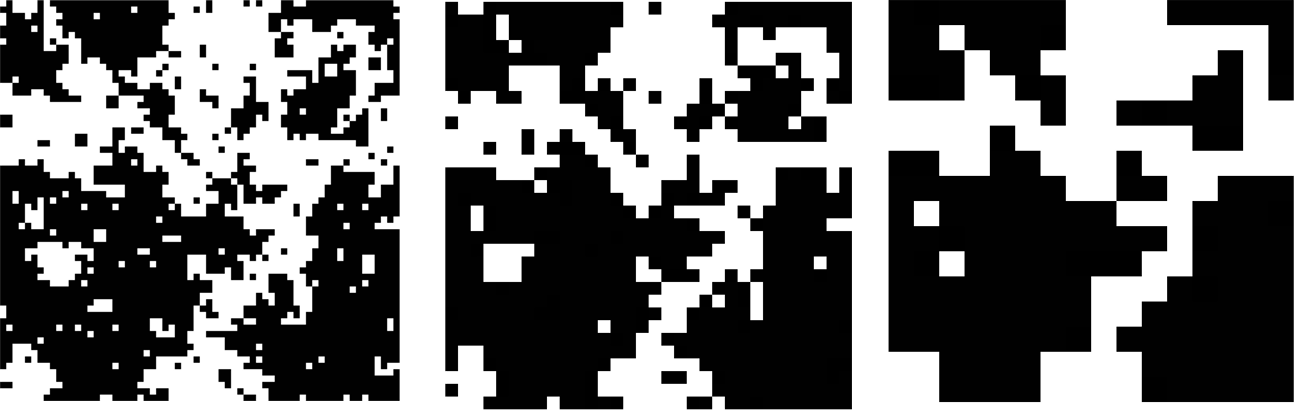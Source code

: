 <?xml version="1.0"?>
<!DOCTYPE ipe SYSTEM "ipe.dtd">
<ipe version="70212" creator="Ipe 7.2.12">
<info created="D:20190531204139" modified="D:20190531204139"/>
<bitmap id="1" width="32" height="32" BitsPerComponent="8" ColorSpace="DeviceGray" Filter="FlateDecode" length="221" encoding="base64">
eNptUksWxDAIwvsf2tYPBtPmzWJSUBBj7jAevBePI5/i69zcCdevqy44u2SjwsF+g/MfOwCl
LvWe9FMn1UF4myaOwV8Vuu8JQjcuSUiJUqafLJKeLcGJoE5bImldL9UoYjsZ3zhhhGGm+3uK
bZek93iQ/Ix2T7DgeFngACtlS+0HhiFW07PsSqw82x9+ppoEuUFq0OimL3TJb/IsgfZvvIJs
ezDbjbs39M1uTg83ONR/XJ3L/R7uyHaqKuKftNwvd7hxrKRWNJCs+ZqgFYYb3w0mPCc56PIs
Hpp4da0=
</bitmap>
<bitmap id="2" width="16" height="16" BitsPerComponent="8" ColorSpace="DeviceGray" Filter="FlateDecode" length="78" encoding="base64">
eNpVjgESACEIApf/P5or0bFjckpESOjCBwrujRtNTGfgNKiH1gwsNLrZhlTxrGEJU4nrH9zg
Os3UixIQn4U7UY/hA/zjN3n7bH/aVV4u
</bitmap>
<bitmap id="3" width="64" height="63" BitsPerComponent="8" ColorSpace="DeviceGray" Filter="FlateDecode" length="500" encoding="base64">
eNqdV9FywzAIO/3/R6vr1bERCNwuD7vOjjAWIAjBvwdEfcjP1nrh/RdMLxILz7SKZ2OZ+Vgx
h2wjASkOTOh9rttlwfM5h9lfY54Gv9yoDhkOyc7CIjVeOKz0+LQW6bKxOeGjev4wTstltNjg
cbgQxAnH8GzCbLRD6mgCHvzmj46utY3u6OVl5tCwDNrFVB3VgR0OitOaNJvGzbx5I7EQL0wD
Op6Gf/NqgLPL0SIApWh4eTIjGvITp8aSHhHCtssFI54VH91P+0UmoHXOmPglXilJcpFAougS
RpGgyb+rGKgoCH4wg6E8Ra8wgFFVIuNKJSFVT819tNGUahQBJn3/QlVO0wWqAhZGr3hN96jy
BGwW7ZpmMmp0nh2+beA4F3BtK1TTdoHSFSWcO2LSe9D0ZhEgFr3EjO+aYXXcG8WIL5IwzBGH
ZfJ2EgdWpimoo8Y2uGFScYlMyQYachGUz0YmDnKHjS7xZQRs40eaWrXn016+nu+iFia/KVNh
r195Dz5ec87j+V/05QJd0iG2NbdvCrbM903U7vdIkwd/uHfqQ617+WfI2F7yGu9ZB6TvvB2j
h99CVmf4kehG0m+SI2P75etPS1M1s9alyk2zDe0rHD6eWuHVYemGn5oU7eigg873aJSRAa0B
r4p0d9DvxfXrBXgttbU=
</bitmap>
<ipestyle name="basic">
<symbol name="arrow/arc(spx)">
<path stroke="sym-stroke" fill="sym-stroke" pen="sym-pen">
0 0 m
-1 0.333 l
-1 -0.333 l
h
</path>
</symbol>
<symbol name="arrow/farc(spx)">
<path stroke="sym-stroke" fill="white" pen="sym-pen">
0 0 m
-1 0.333 l
-1 -0.333 l
h
</path>
</symbol>
<symbol name="arrow/ptarc(spx)">
<path stroke="sym-stroke" fill="sym-stroke" pen="sym-pen">
0 0 m
-1 0.333 l
-0.8 0 l
-1 -0.333 l
h
</path>
</symbol>
<symbol name="arrow/fptarc(spx)">
<path stroke="sym-stroke" fill="white" pen="sym-pen">
0 0 m
-1 0.333 l
-0.8 0 l
-1 -0.333 l
h
</path>
</symbol>
<symbol name="mark/circle(sx)" transformations="translations">
<path fill="sym-stroke">
0.6 0 0 0.6 0 0 e
0.4 0 0 0.4 0 0 e
</path>
</symbol>
<symbol name="mark/disk(sx)" transformations="translations">
<path fill="sym-stroke">
0.6 0 0 0.6 0 0 e
</path>
</symbol>
<symbol name="mark/fdisk(sfx)" transformations="translations">
<group>
<path fill="sym-fill">
0.5 0 0 0.5 0 0 e
</path>
<path fill="sym-stroke" fillrule="eofill">
0.6 0 0 0.6 0 0 e
0.4 0 0 0.4 0 0 e
</path>
</group>
</symbol>
<symbol name="mark/box(sx)" transformations="translations">
<path fill="sym-stroke" fillrule="eofill">
-0.6 -0.6 m
0.6 -0.6 l
0.6 0.6 l
-0.6 0.6 l
h
-0.4 -0.4 m
0.4 -0.4 l
0.4 0.4 l
-0.4 0.4 l
h
</path>
</symbol>
<symbol name="mark/square(sx)" transformations="translations">
<path fill="sym-stroke">
-0.6 -0.6 m
0.6 -0.6 l
0.6 0.6 l
-0.6 0.6 l
h
</path>
</symbol>
<symbol name="mark/fsquare(sfx)" transformations="translations">
<group>
<path fill="sym-fill">
-0.5 -0.5 m
0.5 -0.5 l
0.5 0.5 l
-0.5 0.5 l
h
</path>
<path fill="sym-stroke" fillrule="eofill">
-0.6 -0.6 m
0.6 -0.6 l
0.6 0.6 l
-0.6 0.6 l
h
-0.4 -0.4 m
0.4 -0.4 l
0.4 0.4 l
-0.4 0.4 l
h
</path>
</group>
</symbol>
<symbol name="mark/cross(sx)" transformations="translations">
<group>
<path fill="sym-stroke">
-0.43 -0.57 m
0.57 0.43 l
0.43 0.57 l
-0.57 -0.43 l
h
</path>
<path fill="sym-stroke">
-0.43 0.57 m
0.57 -0.43 l
0.43 -0.57 l
-0.57 0.43 l
h
</path>
</group>
</symbol>
<symbol name="arrow/fnormal(spx)">
<path stroke="sym-stroke" fill="white" pen="sym-pen">
0 0 m
-1 0.333 l
-1 -0.333 l
h
</path>
</symbol>
<symbol name="arrow/pointed(spx)">
<path stroke="sym-stroke" fill="sym-stroke" pen="sym-pen">
0 0 m
-1 0.333 l
-0.8 0 l
-1 -0.333 l
h
</path>
</symbol>
<symbol name="arrow/fpointed(spx)">
<path stroke="sym-stroke" fill="white" pen="sym-pen">
0 0 m
-1 0.333 l
-0.8 0 l
-1 -0.333 l
h
</path>
</symbol>
<symbol name="arrow/linear(spx)">
<path stroke="sym-stroke" pen="sym-pen">
-1 0.333 m
0 0 l
-1 -0.333 l
</path>
</symbol>
<symbol name="arrow/fdouble(spx)">
<path stroke="sym-stroke" fill="white" pen="sym-pen">
0 0 m
-1 0.333 l
-1 -0.333 l
h
-1 0 m
-2 0.333 l
-2 -0.333 l
h
</path>
</symbol>
<symbol name="arrow/double(spx)">
<path stroke="sym-stroke" fill="sym-stroke" pen="sym-pen">
0 0 m
-1 0.333 l
-1 -0.333 l
h
-1 0 m
-2 0.333 l
-2 -0.333 l
h
</path>
</symbol>
<pen name="heavier" value="0.8"/>
<pen name="fat" value="1.2"/>
<pen name="ultrafat" value="2"/>
<symbolsize name="large" value="5"/>
<symbolsize name="small" value="2"/>
<symbolsize name="tiny" value="1.1"/>
<arrowsize name="large" value="10"/>
<arrowsize name="small" value="5"/>
<arrowsize name="tiny" value="3"/>
<color name="red" value="1 0 0"/>
<color name="green" value="0 1 0"/>
<color name="blue" value="0 0 1"/>
<color name="yellow" value="1 1 0"/>
<color name="orange" value="1 0.647 0"/>
<color name="gold" value="1 0.843 0"/>
<color name="purple" value="0.627 0.125 0.941"/>
<color name="gray" value="0.745"/>
<color name="brown" value="0.647 0.165 0.165"/>
<color name="navy" value="0 0 0.502"/>
<color name="pink" value="1 0.753 0.796"/>
<color name="seagreen" value="0.18 0.545 0.341"/>
<color name="turquoise" value="0.251 0.878 0.816"/>
<color name="violet" value="0.933 0.51 0.933"/>
<color name="darkblue" value="0 0 0.545"/>
<color name="darkcyan" value="0 0.545 0.545"/>
<color name="darkgray" value="0.663"/>
<color name="darkgreen" value="0 0.392 0"/>
<color name="darkmagenta" value="0.545 0 0.545"/>
<color name="darkorange" value="1 0.549 0"/>
<color name="darkred" value="0.545 0 0"/>
<color name="lightblue" value="0.678 0.847 0.902"/>
<color name="lightcyan" value="0.878 1 1"/>
<color name="lightgray" value="0.827"/>
<color name="lightgreen" value="0.565 0.933 0.565"/>
<color name="lightyellow" value="1 1 0.878"/>
<dashstyle name="dashed" value="[4] 0"/>
<dashstyle name="dotted" value="[1 3] 0"/>
<dashstyle name="dash dotted" value="[4 2 1 2] 0"/>
<dashstyle name="dash dot dotted" value="[4 2 1 2 1 2] 0"/>
<textsize name="large" value="\large"/>
<textsize name="Large" value="\Large"/>
<textsize name="LARGE" value="\LARGE"/>
<textsize name="huge" value="\huge"/>
<textsize name="Huge" value="\Huge"/>
<textsize name="small" value="\small"/>
<textsize name="footnote" value="\footnotesize"/>
<textsize name="tiny" value="\tiny"/>
<textstyle name="center" begin="\begin{center}" end="\end{center}"/>
<textstyle name="itemize" begin="\begin{itemize}" end="\end{itemize}"/>
<textstyle name="item" begin="\begin{itemize}\item{}" end="\end{itemize}"/>
<gridsize name="4 pts" value="4"/>
<gridsize name="8 pts (~3 mm)" value="8"/>
<gridsize name="16 pts (~6 mm)" value="16"/>
<gridsize name="32 pts (~12 mm)" value="32"/>
<gridsize name="10 pts (~3.5 mm)" value="10"/>
<gridsize name="20 pts (~7 mm)" value="20"/>
<gridsize name="14 pts (~5 mm)" value="14"/>
<gridsize name="28 pts (~10 mm)" value="28"/>
<gridsize name="56 pts (~20 mm)" value="56"/>
<anglesize name="90 deg" value="90"/>
<anglesize name="60 deg" value="60"/>
<anglesize name="45 deg" value="45"/>
<anglesize name="30 deg" value="30"/>
<anglesize name="22.5 deg" value="22.5"/>
<opacity name="10%" value="0.1"/>
<opacity name="30%" value="0.3"/>
<opacity name="50%" value="0.5"/>
<opacity name="75%" value="0.75"/>
<tiling name="falling" angle="-60" step="4" width="1"/>
<tiling name="rising" angle="30" step="4" width="1"/>
</ipestyle>
<page>
<layer name="alpha"/>
<view layers="alpha" active="alpha"/>
<image layer="alpha" matrix="9.11784 0 0 9.04567 -2287.38 -3304.68" rect="289.5 413 305.5 429" bitmap="2"/>
<image matrix="4.57524 0 0 4.58391 -1095.26 -1427.92" rect="281.5 405 313.5 437" bitmap="1"/>
<image matrix="2.24792 0 0 2.29025 -564.46 -460.489" rect="265.5 389.5 329.5 452.5" bitmap="3"/>
</page>
</ipe>

